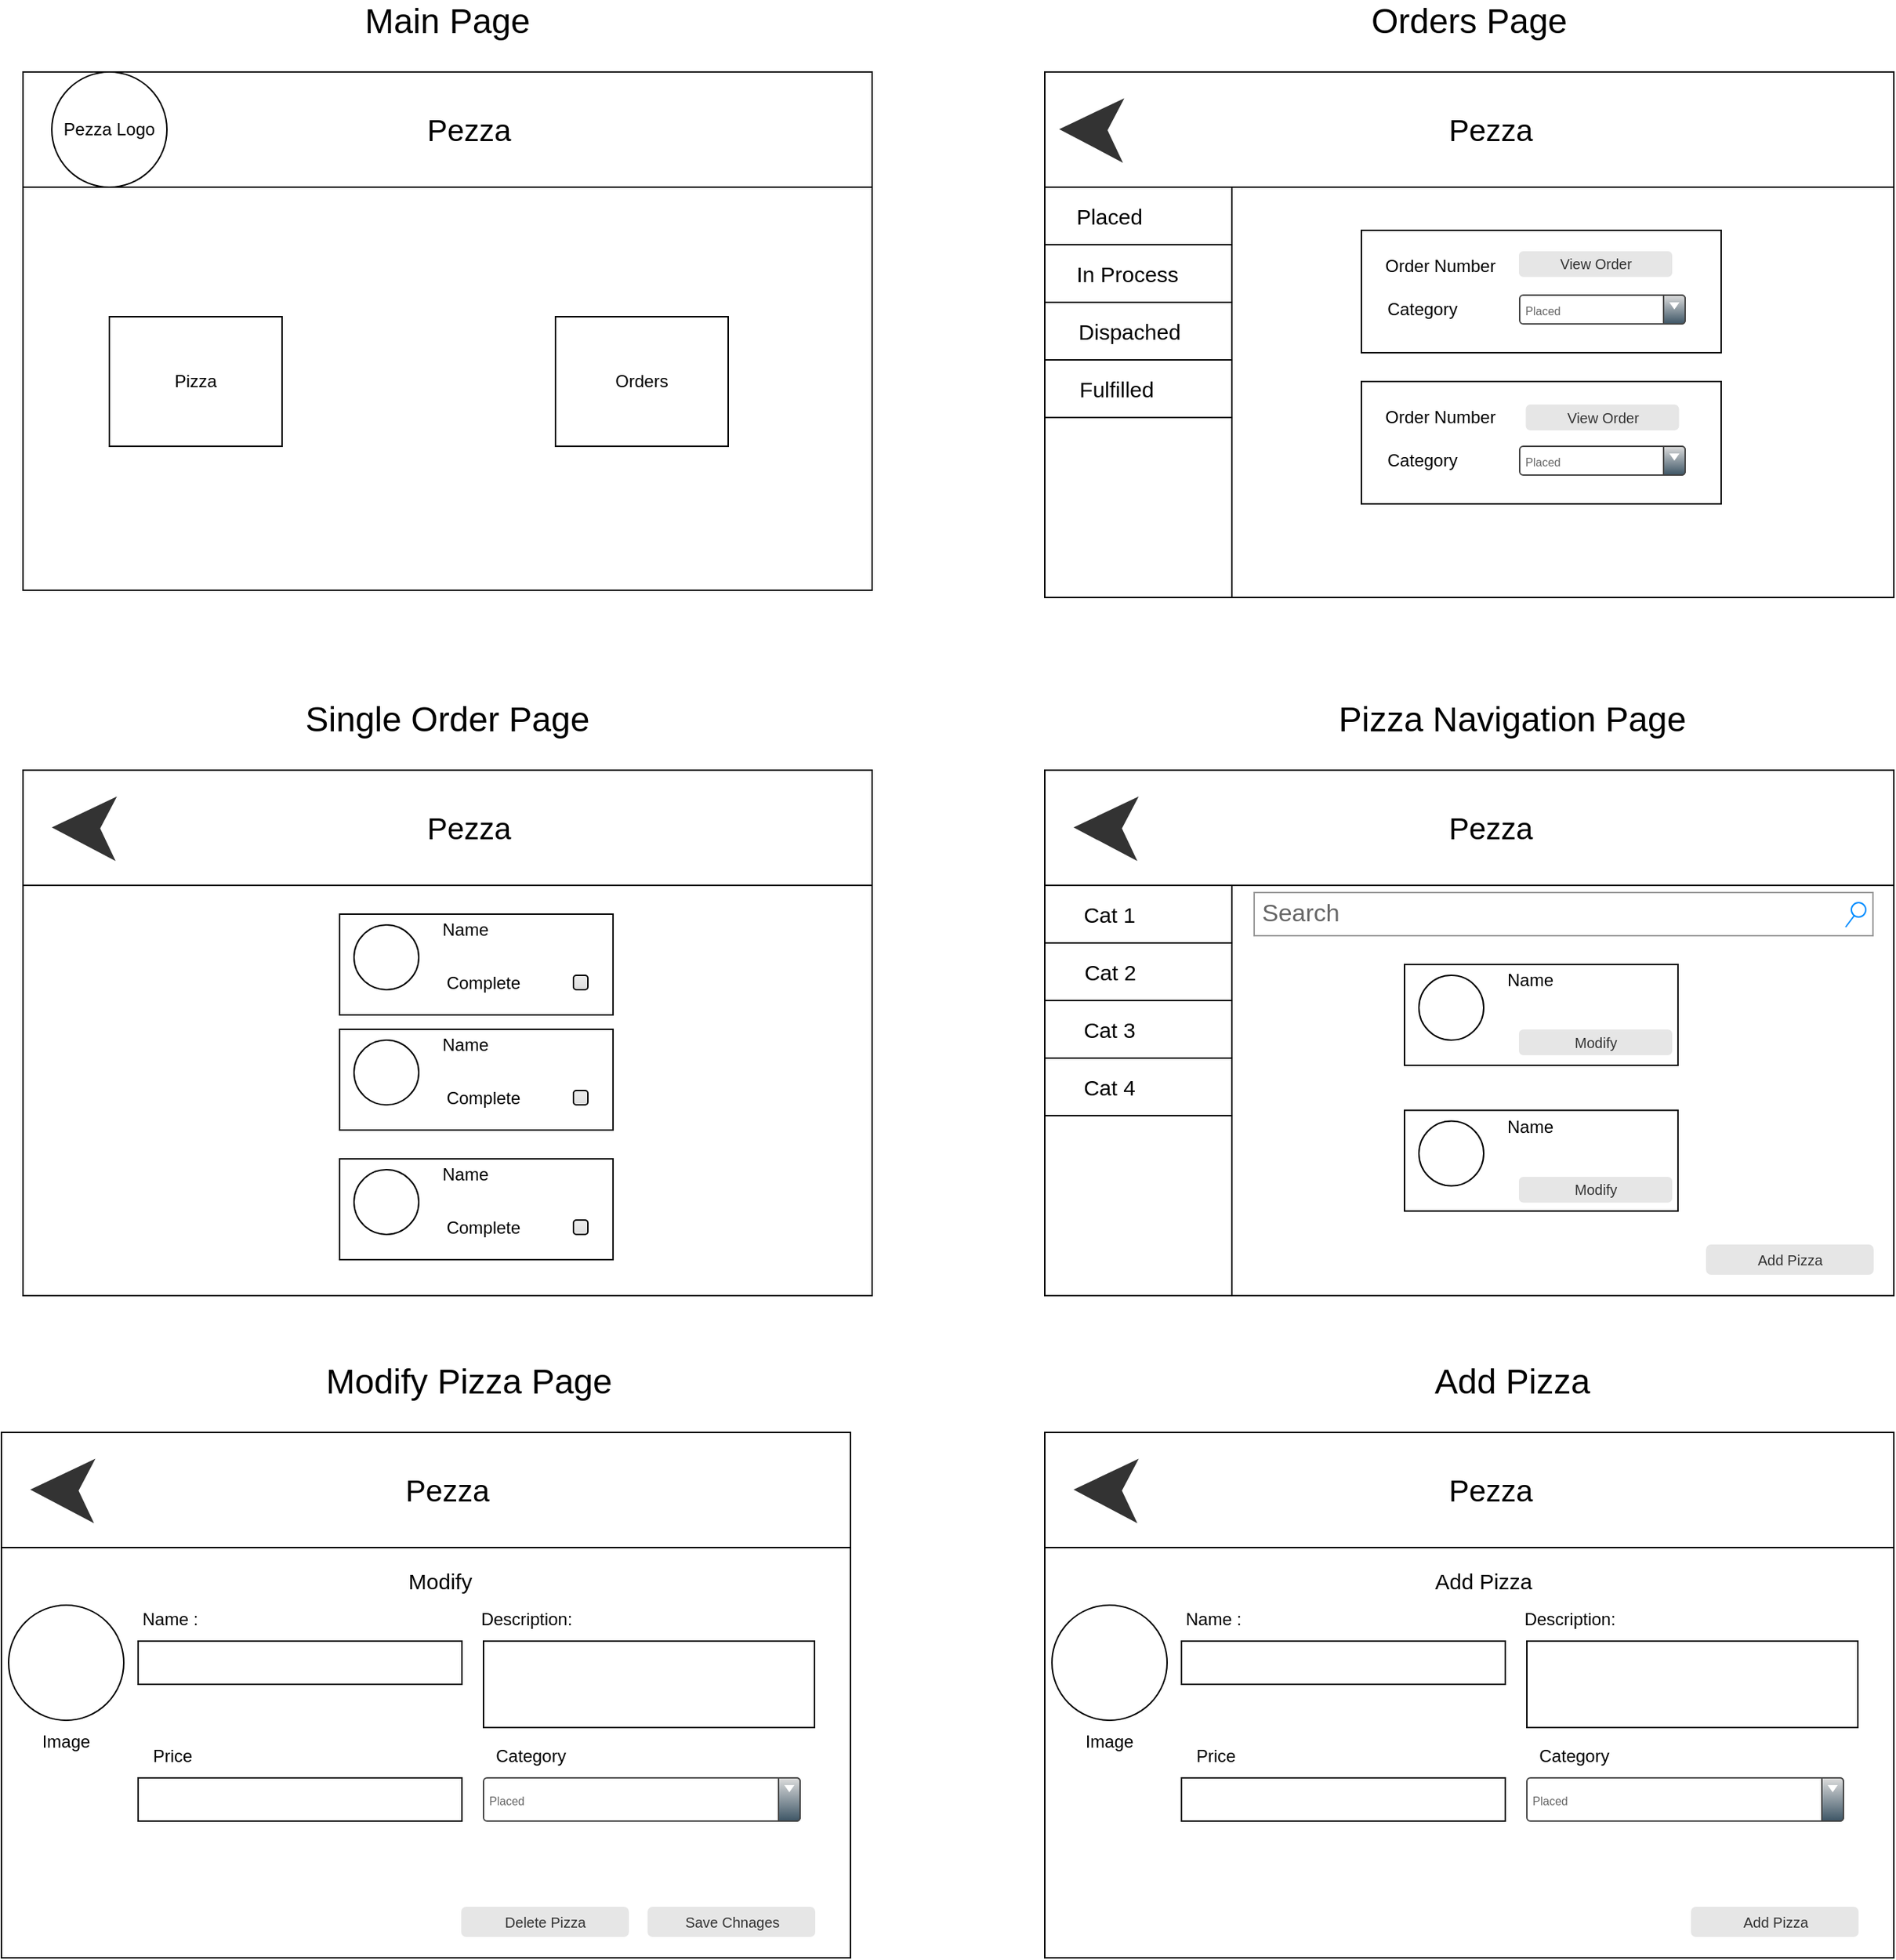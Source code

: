 <mxfile version="24.7.8">
  <diagram name="Page-1" id="03018318-947c-dd8e-b7a3-06fadd420f32">
    <mxGraphModel dx="1909" dy="1129" grid="1" gridSize="10" guides="1" tooltips="1" connect="1" arrows="1" fold="1" page="1" pageScale="1" pageWidth="1100" pageHeight="850" background="#ffffff" math="0" shadow="0">
      <root>
        <mxCell id="0" />
        <mxCell id="1" parent="0" />
        <mxCell id="E7b6t17wuE4V5hdHy_3p-1" value="" style="rounded=0;whiteSpace=wrap;html=1;" parent="1" vertex="1">
          <mxGeometry x="50" y="65" width="590" height="360" as="geometry" />
        </mxCell>
        <mxCell id="E7b6t17wuE4V5hdHy_3p-2" value="" style="rounded=0;whiteSpace=wrap;html=1;" parent="1" vertex="1">
          <mxGeometry x="50" y="65" width="590" height="80" as="geometry" />
        </mxCell>
        <mxCell id="E7b6t17wuE4V5hdHy_3p-3" value="Pezza Logo" style="ellipse;whiteSpace=wrap;html=1;aspect=fixed;" parent="1" vertex="1">
          <mxGeometry x="70" y="65" width="80" height="80" as="geometry" />
        </mxCell>
        <mxCell id="E7b6t17wuE4V5hdHy_3p-4" value="&lt;font style=&quot;font-size: 21px;&quot;&gt;Pezza&lt;/font&gt;" style="text;html=1;align=center;verticalAlign=middle;whiteSpace=wrap;rounded=0;" parent="1" vertex="1">
          <mxGeometry x="270" y="82.5" width="180" height="45" as="geometry" />
        </mxCell>
        <mxCell id="E7b6t17wuE4V5hdHy_3p-6" value="Pizza" style="rounded=0;whiteSpace=wrap;html=1;" parent="1" vertex="1">
          <mxGeometry x="110" y="235" width="120" height="90" as="geometry" />
        </mxCell>
        <mxCell id="E7b6t17wuE4V5hdHy_3p-7" value="Orders" style="rounded=0;whiteSpace=wrap;html=1;" parent="1" vertex="1">
          <mxGeometry x="420" y="235" width="120" height="90" as="geometry" />
        </mxCell>
        <mxCell id="E7b6t17wuE4V5hdHy_3p-9" value="&lt;font style=&quot;font-size: 24px;&quot;&gt;Main Page&lt;/font&gt;" style="text;html=1;align=center;verticalAlign=middle;whiteSpace=wrap;rounded=0;" parent="1" vertex="1">
          <mxGeometry x="240" y="15" width="210" height="30" as="geometry" />
        </mxCell>
        <mxCell id="E7b6t17wuE4V5hdHy_3p-10" value="" style="rounded=0;whiteSpace=wrap;html=1;" parent="1" vertex="1">
          <mxGeometry x="760" y="65" width="590" height="365" as="geometry" />
        </mxCell>
        <mxCell id="E7b6t17wuE4V5hdHy_3p-11" value="" style="rounded=0;whiteSpace=wrap;html=1;" parent="1" vertex="1">
          <mxGeometry x="760" y="65" width="590" height="80" as="geometry" />
        </mxCell>
        <mxCell id="E7b6t17wuE4V5hdHy_3p-13" value="&lt;font style=&quot;font-size: 21px;&quot;&gt;Pezza&lt;/font&gt;" style="text;html=1;align=center;verticalAlign=middle;whiteSpace=wrap;rounded=0;" parent="1" vertex="1">
          <mxGeometry x="980" y="82.5" width="180" height="45" as="geometry" />
        </mxCell>
        <mxCell id="E7b6t17wuE4V5hdHy_3p-17" value="&lt;span style=&quot;font-size: 24px;&quot;&gt;Orders Page&lt;/span&gt;" style="text;html=1;align=center;verticalAlign=middle;whiteSpace=wrap;rounded=0;" parent="1" vertex="1">
          <mxGeometry x="950" y="15" width="210" height="30" as="geometry" />
        </mxCell>
        <mxCell id="E7b6t17wuE4V5hdHy_3p-18" value="" style="rounded=0;whiteSpace=wrap;html=1;" parent="1" vertex="1">
          <mxGeometry x="760" y="145" width="130" height="285" as="geometry" />
        </mxCell>
        <mxCell id="E7b6t17wuE4V5hdHy_3p-23" value="" style="rounded=0;whiteSpace=wrap;html=1;" parent="1" vertex="1">
          <mxGeometry x="760" y="145" width="130" height="40" as="geometry" />
        </mxCell>
        <mxCell id="E7b6t17wuE4V5hdHy_3p-24" value="&lt;font style=&quot;font-size: 15px;&quot;&gt;Placed&lt;/font&gt;" style="text;html=1;align=center;verticalAlign=middle;whiteSpace=wrap;rounded=0;" parent="1" vertex="1">
          <mxGeometry x="780" y="150" width="50" height="30" as="geometry" />
        </mxCell>
        <mxCell id="E7b6t17wuE4V5hdHy_3p-25" value="" style="rounded=0;whiteSpace=wrap;html=1;" parent="1" vertex="1">
          <mxGeometry x="760" y="185" width="130" height="40" as="geometry" />
        </mxCell>
        <mxCell id="E7b6t17wuE4V5hdHy_3p-26" value="&lt;font style=&quot;font-size: 15px;&quot;&gt;In Process&lt;/font&gt;" style="text;html=1;align=center;verticalAlign=middle;whiteSpace=wrap;rounded=0;" parent="1" vertex="1">
          <mxGeometry x="780" y="190" width="75" height="30" as="geometry" />
        </mxCell>
        <mxCell id="E7b6t17wuE4V5hdHy_3p-27" value="" style="rounded=0;whiteSpace=wrap;html=1;" parent="1" vertex="1">
          <mxGeometry x="760" y="225" width="130" height="40" as="geometry" />
        </mxCell>
        <mxCell id="E7b6t17wuE4V5hdHy_3p-28" value="&lt;font style=&quot;font-size: 15px;&quot;&gt;Dispached&lt;/font&gt;" style="text;html=1;align=center;verticalAlign=middle;whiteSpace=wrap;rounded=0;" parent="1" vertex="1">
          <mxGeometry x="780" y="230" width="77.5" height="30" as="geometry" />
        </mxCell>
        <mxCell id="E7b6t17wuE4V5hdHy_3p-29" value="" style="rounded=0;whiteSpace=wrap;html=1;" parent="1" vertex="1">
          <mxGeometry x="760" y="265" width="130" height="40" as="geometry" />
        </mxCell>
        <mxCell id="E7b6t17wuE4V5hdHy_3p-30" value="&lt;font style=&quot;font-size: 15px;&quot;&gt;Fulfilled&lt;/font&gt;" style="text;html=1;align=center;verticalAlign=middle;whiteSpace=wrap;rounded=0;" parent="1" vertex="1">
          <mxGeometry x="780" y="270" width="60" height="30" as="geometry" />
        </mxCell>
        <mxCell id="E7b6t17wuE4V5hdHy_3p-31" value="" style="rounded=0;whiteSpace=wrap;html=1;" parent="1" vertex="1">
          <mxGeometry x="980" y="175" width="250" height="85" as="geometry" />
        </mxCell>
        <mxCell id="E7b6t17wuE4V5hdHy_3p-32" value="Order Number" style="text;html=1;align=center;verticalAlign=middle;whiteSpace=wrap;rounded=0;" parent="1" vertex="1">
          <mxGeometry x="980" y="185" width="110" height="30" as="geometry" />
        </mxCell>
        <mxCell id="E7b6t17wuE4V5hdHy_3p-34" value="Placed" style="strokeWidth=1;html=1;shadow=0;dashed=0;shape=mxgraph.ios.iComboBox;spacingTop=2;spacingLeft=2;align=left;strokeColor=#444444;fontColor=#666666;buttonText=;fontSize=8;fillColor=#dddddd;fillColor2=#3D5565;sketch=0;whiteSpace=wrap;" parent="1" vertex="1">
          <mxGeometry x="1090" y="220" width="115" height="20" as="geometry" />
        </mxCell>
        <mxCell id="E7b6t17wuE4V5hdHy_3p-35" value="Category" style="text;html=1;align=center;verticalAlign=middle;whiteSpace=wrap;rounded=0;" parent="1" vertex="1">
          <mxGeometry x="980" y="218.75" width="85" height="22.5" as="geometry" />
        </mxCell>
        <mxCell id="E7b6t17wuE4V5hdHy_3p-37" value="" style="rounded=0;whiteSpace=wrap;html=1;" parent="1" vertex="1">
          <mxGeometry x="980" y="280" width="250" height="85" as="geometry" />
        </mxCell>
        <mxCell id="E7b6t17wuE4V5hdHy_3p-38" value="Order Number" style="text;html=1;align=center;verticalAlign=middle;whiteSpace=wrap;rounded=0;" parent="1" vertex="1">
          <mxGeometry x="980" y="290" width="110" height="30" as="geometry" />
        </mxCell>
        <mxCell id="E7b6t17wuE4V5hdHy_3p-39" value="Placed" style="strokeWidth=1;html=1;shadow=0;dashed=0;shape=mxgraph.ios.iComboBox;spacingTop=2;spacingLeft=2;align=left;strokeColor=#444444;fontColor=#666666;buttonText=;fontSize=8;fillColor=#dddddd;fillColor2=#3D5565;sketch=0;whiteSpace=wrap;" parent="1" vertex="1">
          <mxGeometry x="1090" y="325" width="115" height="20" as="geometry" />
        </mxCell>
        <mxCell id="E7b6t17wuE4V5hdHy_3p-40" value="Category" style="text;html=1;align=center;verticalAlign=middle;whiteSpace=wrap;rounded=0;" parent="1" vertex="1">
          <mxGeometry x="980" y="323.75" width="85" height="22.5" as="geometry" />
        </mxCell>
        <mxCell id="E7b6t17wuE4V5hdHy_3p-43" value="View Order" style="rounded=1;html=1;shadow=0;dashed=0;whiteSpace=wrap;fontSize=10;fillColor=#E6E6E6;align=center;strokeColor=#E6E6E6;fontColor=#333333;" parent="1" vertex="1">
          <mxGeometry x="1090" y="190" width="105.5" height="16.88" as="geometry" />
        </mxCell>
        <mxCell id="E7b6t17wuE4V5hdHy_3p-44" value="View Order" style="rounded=1;html=1;shadow=0;dashed=0;whiteSpace=wrap;fontSize=10;fillColor=#E6E6E6;align=center;strokeColor=#E6E6E6;fontColor=#333333;" parent="1" vertex="1">
          <mxGeometry x="1094.75" y="296.56" width="105.5" height="16.88" as="geometry" />
        </mxCell>
        <mxCell id="E7b6t17wuE4V5hdHy_3p-45" value="" style="rounded=0;whiteSpace=wrap;html=1;" parent="1" vertex="1">
          <mxGeometry x="50" y="550" width="590" height="365" as="geometry" />
        </mxCell>
        <mxCell id="E7b6t17wuE4V5hdHy_3p-46" value="" style="rounded=0;whiteSpace=wrap;html=1;" parent="1" vertex="1">
          <mxGeometry x="50" y="550" width="590" height="80" as="geometry" />
        </mxCell>
        <mxCell id="E7b6t17wuE4V5hdHy_3p-48" value="&lt;font style=&quot;font-size: 21px;&quot;&gt;Pezza&lt;/font&gt;" style="text;html=1;align=center;verticalAlign=middle;whiteSpace=wrap;rounded=0;" parent="1" vertex="1">
          <mxGeometry x="270" y="567.5" width="180" height="45" as="geometry" />
        </mxCell>
        <mxCell id="E7b6t17wuE4V5hdHy_3p-49" value="&lt;span style=&quot;font-size: 24px;&quot;&gt;Single Order Page&lt;/span&gt;" style="text;html=1;align=center;verticalAlign=middle;whiteSpace=wrap;rounded=0;" parent="1" vertex="1">
          <mxGeometry x="240" y="500" width="210" height="30" as="geometry" />
        </mxCell>
        <mxCell id="E7b6t17wuE4V5hdHy_3p-71" value="" style="rounded=0;whiteSpace=wrap;html=1;fontColor=#333333;fillColor=#ffffff;" parent="1" vertex="1">
          <mxGeometry x="270" y="650" width="190" height="70" as="geometry" />
        </mxCell>
        <mxCell id="E7b6t17wuE4V5hdHy_3p-72" value="" style="rounded=0;whiteSpace=wrap;html=1;fontColor=#333333;fillColor=#ffffff;" parent="1" vertex="1">
          <mxGeometry x="270" y="730" width="190" height="70" as="geometry" />
        </mxCell>
        <mxCell id="E7b6t17wuE4V5hdHy_3p-73" value="" style="rounded=0;whiteSpace=wrap;html=1;fontColor=#333333;fillColor=#ffffff;" parent="1" vertex="1">
          <mxGeometry x="270" y="820" width="190" height="70" as="geometry" />
        </mxCell>
        <mxCell id="E7b6t17wuE4V5hdHy_3p-74" value="" style="ellipse;whiteSpace=wrap;html=1;aspect=fixed;" parent="1" vertex="1">
          <mxGeometry x="280" y="657.5" width="45" height="45" as="geometry" />
        </mxCell>
        <mxCell id="E7b6t17wuE4V5hdHy_3p-75" value="" style="ellipse;whiteSpace=wrap;html=1;aspect=fixed;" parent="1" vertex="1">
          <mxGeometry x="280" y="737.5" width="45" height="45" as="geometry" />
        </mxCell>
        <mxCell id="E7b6t17wuE4V5hdHy_3p-76" value="" style="ellipse;whiteSpace=wrap;html=1;aspect=fixed;" parent="1" vertex="1">
          <mxGeometry x="280" y="827.5" width="45" height="45" as="geometry" />
        </mxCell>
        <mxCell id="E7b6t17wuE4V5hdHy_3p-77" value="Name" style="text;html=1;align=center;verticalAlign=middle;whiteSpace=wrap;rounded=0;" parent="1" vertex="1">
          <mxGeometry x="325" y="650" width="65" height="22.5" as="geometry" />
        </mxCell>
        <mxCell id="E7b6t17wuE4V5hdHy_3p-78" value="Name" style="text;html=1;align=center;verticalAlign=middle;whiteSpace=wrap;rounded=0;" parent="1" vertex="1">
          <mxGeometry x="325" y="730" width="65" height="22.5" as="geometry" />
        </mxCell>
        <mxCell id="E7b6t17wuE4V5hdHy_3p-79" value="Name" style="text;html=1;align=center;verticalAlign=middle;whiteSpace=wrap;rounded=0;" parent="1" vertex="1">
          <mxGeometry x="325" y="820" width="65" height="22.5" as="geometry" />
        </mxCell>
        <mxCell id="E7b6t17wuE4V5hdHy_3p-83" value="" style="html=1;shadow=0;dashed=0;shape=mxgraph.bootstrap.checkbox2;labelPosition=right;verticalLabelPosition=middle;align=left;verticalAlign=middle;gradientColor=#DEDEDE;fillColor=#EDEDED;checked=0;spacing=5;checkedFill=#0085FC;checkedStroke=#ffffff;sketch=0;" parent="1" vertex="1">
          <mxGeometry x="432.5" y="692.5" width="10" height="10" as="geometry" />
        </mxCell>
        <mxCell id="E7b6t17wuE4V5hdHy_3p-84" value="" style="html=1;shadow=0;dashed=0;shape=mxgraph.bootstrap.checkbox2;labelPosition=right;verticalLabelPosition=middle;align=left;verticalAlign=middle;gradientColor=#DEDEDE;fillColor=#EDEDED;checked=0;spacing=5;checkedFill=#0085FC;checkedStroke=#ffffff;sketch=0;" parent="1" vertex="1">
          <mxGeometry x="432.5" y="772.5" width="10" height="10" as="geometry" />
        </mxCell>
        <mxCell id="E7b6t17wuE4V5hdHy_3p-85" value="" style="html=1;shadow=0;dashed=0;shape=mxgraph.bootstrap.checkbox2;labelPosition=right;verticalLabelPosition=middle;align=left;verticalAlign=middle;gradientColor=#DEDEDE;fillColor=#EDEDED;checked=0;spacing=5;checkedFill=#0085FC;checkedStroke=#ffffff;sketch=0;" parent="1" vertex="1">
          <mxGeometry x="432.5" y="862.5" width="10" height="10" as="geometry" />
        </mxCell>
        <mxCell id="E7b6t17wuE4V5hdHy_3p-86" value="Complete" style="text;html=1;align=center;verticalAlign=middle;whiteSpace=wrap;rounded=0;" parent="1" vertex="1">
          <mxGeometry x="340" y="688.75" width="60" height="17.5" as="geometry" />
        </mxCell>
        <mxCell id="E7b6t17wuE4V5hdHy_3p-87" value="Complete" style="text;html=1;align=center;verticalAlign=middle;whiteSpace=wrap;rounded=0;" parent="1" vertex="1">
          <mxGeometry x="340" y="768.75" width="60" height="17.5" as="geometry" />
        </mxCell>
        <mxCell id="E7b6t17wuE4V5hdHy_3p-88" value="Complete" style="text;html=1;align=center;verticalAlign=middle;whiteSpace=wrap;rounded=0;" parent="1" vertex="1">
          <mxGeometry x="340" y="858.75" width="60" height="17.5" as="geometry" />
        </mxCell>
        <mxCell id="E7b6t17wuE4V5hdHy_3p-89" value="" style="endArrow=classic;html=1;rounded=0;strokeColor=#333333;strokeWidth=12;" parent="1" edge="1">
          <mxGeometry width="50" height="50" relative="1" as="geometry">
            <mxPoint x="90" y="590.18" as="sourcePoint" />
            <mxPoint x="70" y="589.76" as="targetPoint" />
          </mxGeometry>
        </mxCell>
        <mxCell id="E7b6t17wuE4V5hdHy_3p-91" value="" style="endArrow=classic;html=1;rounded=0;strokeColor=#333333;strokeWidth=12;" parent="1" edge="1">
          <mxGeometry width="50" height="50" relative="1" as="geometry">
            <mxPoint x="790" y="105.13" as="sourcePoint" />
            <mxPoint x="770" y="104.71" as="targetPoint" />
          </mxGeometry>
        </mxCell>
        <mxCell id="E7b6t17wuE4V5hdHy_3p-92" value="" style="rounded=0;whiteSpace=wrap;html=1;" parent="1" vertex="1">
          <mxGeometry x="760" y="550" width="590" height="365" as="geometry" />
        </mxCell>
        <mxCell id="E7b6t17wuE4V5hdHy_3p-93" value="" style="rounded=0;whiteSpace=wrap;html=1;" parent="1" vertex="1">
          <mxGeometry x="760" y="550" width="590" height="80" as="geometry" />
        </mxCell>
        <mxCell id="E7b6t17wuE4V5hdHy_3p-94" value="&lt;font style=&quot;font-size: 21px;&quot;&gt;Pezza&lt;/font&gt;" style="text;html=1;align=center;verticalAlign=middle;whiteSpace=wrap;rounded=0;" parent="1" vertex="1">
          <mxGeometry x="980" y="567.5" width="180" height="45" as="geometry" />
        </mxCell>
        <mxCell id="E7b6t17wuE4V5hdHy_3p-95" value="&lt;span style=&quot;font-size: 24px;&quot;&gt;Pizza Navigation Page&lt;/span&gt;" style="text;html=1;align=center;verticalAlign=middle;whiteSpace=wrap;rounded=0;" parent="1" vertex="1">
          <mxGeometry x="950" y="500" width="270" height="30" as="geometry" />
        </mxCell>
        <mxCell id="E7b6t17wuE4V5hdHy_3p-111" value="" style="endArrow=classic;html=1;rounded=0;strokeColor=#333333;strokeWidth=12;" parent="1" edge="1">
          <mxGeometry width="50" height="50" relative="1" as="geometry">
            <mxPoint x="800" y="590.18" as="sourcePoint" />
            <mxPoint x="780" y="589.76" as="targetPoint" />
          </mxGeometry>
        </mxCell>
        <mxCell id="E7b6t17wuE4V5hdHy_3p-117" value="Search" style="strokeWidth=1;shadow=0;dashed=0;align=center;html=1;shape=mxgraph.mockup.forms.searchBox;strokeColor=#999999;mainText=;strokeColor2=#008cff;fontColor=#666666;fontSize=17;align=left;spacingLeft=3;whiteSpace=wrap;" parent="1" vertex="1">
          <mxGeometry x="905.5" y="635" width="430" height="30" as="geometry" />
        </mxCell>
        <mxCell id="E7b6t17wuE4V5hdHy_3p-118" value="" style="rounded=0;whiteSpace=wrap;html=1;" parent="1" vertex="1">
          <mxGeometry x="760" y="630" width="130" height="285" as="geometry" />
        </mxCell>
        <mxCell id="E7b6t17wuE4V5hdHy_3p-129" value="" style="rounded=0;whiteSpace=wrap;html=1;" parent="1" vertex="1">
          <mxGeometry x="760" y="630" width="130" height="40" as="geometry" />
        </mxCell>
        <mxCell id="E7b6t17wuE4V5hdHy_3p-130" value="&lt;span style=&quot;font-size: 15px;&quot;&gt;Cat 1&lt;/span&gt;" style="text;html=1;align=center;verticalAlign=middle;whiteSpace=wrap;rounded=0;" parent="1" vertex="1">
          <mxGeometry x="780" y="635" width="50" height="30" as="geometry" />
        </mxCell>
        <mxCell id="E7b6t17wuE4V5hdHy_3p-131" value="" style="rounded=0;whiteSpace=wrap;html=1;" parent="1" vertex="1">
          <mxGeometry x="760" y="670" width="130" height="40" as="geometry" />
        </mxCell>
        <mxCell id="E7b6t17wuE4V5hdHy_3p-132" value="&lt;span style=&quot;font-size: 15px;&quot;&gt;Cat 2&lt;/span&gt;" style="text;html=1;align=center;verticalAlign=middle;whiteSpace=wrap;rounded=0;" parent="1" vertex="1">
          <mxGeometry x="767.5" y="675" width="75" height="30" as="geometry" />
        </mxCell>
        <mxCell id="E7b6t17wuE4V5hdHy_3p-133" value="" style="rounded=0;whiteSpace=wrap;html=1;" parent="1" vertex="1">
          <mxGeometry x="760" y="710" width="130" height="40" as="geometry" />
        </mxCell>
        <mxCell id="E7b6t17wuE4V5hdHy_3p-134" value="&lt;span style=&quot;font-size: 15px;&quot;&gt;Cat 3&lt;/span&gt;" style="text;html=1;align=center;verticalAlign=middle;whiteSpace=wrap;rounded=0;" parent="1" vertex="1">
          <mxGeometry x="766.25" y="712.5" width="77.5" height="35" as="geometry" />
        </mxCell>
        <mxCell id="E7b6t17wuE4V5hdHy_3p-135" value="" style="rounded=0;whiteSpace=wrap;html=1;" parent="1" vertex="1">
          <mxGeometry x="760" y="750" width="130" height="40" as="geometry" />
        </mxCell>
        <mxCell id="E7b6t17wuE4V5hdHy_3p-136" value="&lt;span style=&quot;font-size: 15px;&quot;&gt;Cat 4&lt;/span&gt;" style="text;html=1;align=center;verticalAlign=middle;whiteSpace=wrap;rounded=0;" parent="1" vertex="1">
          <mxGeometry x="775" y="755" width="60" height="30" as="geometry" />
        </mxCell>
        <mxCell id="E7b6t17wuE4V5hdHy_3p-139" value="Add Pizza" style="rounded=1;html=1;shadow=0;dashed=0;whiteSpace=wrap;fontSize=10;fillColor=#E6E6E6;align=center;strokeColor=#E6E6E6;fontColor=#333333;" parent="1" vertex="1">
          <mxGeometry x="1220" y="880" width="115.5" height="20" as="geometry" />
        </mxCell>
        <mxCell id="E7b6t17wuE4V5hdHy_3p-140" value="" style="rounded=0;whiteSpace=wrap;html=1;fontColor=#333333;fillColor=#ffffff;" parent="1" vertex="1">
          <mxGeometry x="1010" y="685" width="190" height="70" as="geometry" />
        </mxCell>
        <mxCell id="E7b6t17wuE4V5hdHy_3p-141" value="" style="rounded=0;whiteSpace=wrap;html=1;fontColor=#333333;fillColor=#ffffff;" parent="1" vertex="1">
          <mxGeometry x="1010" y="786.25" width="190" height="70" as="geometry" />
        </mxCell>
        <mxCell id="E7b6t17wuE4V5hdHy_3p-143" value="" style="ellipse;whiteSpace=wrap;html=1;aspect=fixed;" parent="1" vertex="1">
          <mxGeometry x="1020" y="692.5" width="45" height="45" as="geometry" />
        </mxCell>
        <mxCell id="E7b6t17wuE4V5hdHy_3p-144" value="" style="ellipse;whiteSpace=wrap;html=1;aspect=fixed;" parent="1" vertex="1">
          <mxGeometry x="1020" y="793.75" width="45" height="45" as="geometry" />
        </mxCell>
        <mxCell id="E7b6t17wuE4V5hdHy_3p-146" value="Name" style="text;html=1;align=center;verticalAlign=middle;whiteSpace=wrap;rounded=0;" parent="1" vertex="1">
          <mxGeometry x="1065" y="685" width="65" height="22.5" as="geometry" />
        </mxCell>
        <mxCell id="E7b6t17wuE4V5hdHy_3p-147" value="Name" style="text;html=1;align=center;verticalAlign=middle;whiteSpace=wrap;rounded=0;" parent="1" vertex="1">
          <mxGeometry x="1065" y="786.25" width="65" height="22.5" as="geometry" />
        </mxCell>
        <mxCell id="E7b6t17wuE4V5hdHy_3p-156" value="Modify" style="rounded=1;html=1;shadow=0;dashed=0;whiteSpace=wrap;fontSize=10;fillColor=#E6E6E6;align=center;strokeColor=#E6E6E6;fontColor=#333333;" parent="1" vertex="1">
          <mxGeometry x="1090" y="730.62" width="105.5" height="16.88" as="geometry" />
        </mxCell>
        <mxCell id="E7b6t17wuE4V5hdHy_3p-157" value="Modify" style="rounded=1;html=1;shadow=0;dashed=0;whiteSpace=wrap;fontSize=10;fillColor=#E6E6E6;align=center;strokeColor=#E6E6E6;fontColor=#333333;" parent="1" vertex="1">
          <mxGeometry x="1090" y="833.0" width="105.5" height="16.88" as="geometry" />
        </mxCell>
        <mxCell id="E7b6t17wuE4V5hdHy_3p-158" value="" style="rounded=0;whiteSpace=wrap;html=1;" parent="1" vertex="1">
          <mxGeometry x="35" y="1010" width="590" height="365" as="geometry" />
        </mxCell>
        <mxCell id="E7b6t17wuE4V5hdHy_3p-159" value="" style="rounded=0;whiteSpace=wrap;html=1;" parent="1" vertex="1">
          <mxGeometry x="35" y="1010" width="590" height="80" as="geometry" />
        </mxCell>
        <mxCell id="E7b6t17wuE4V5hdHy_3p-160" value="&lt;font style=&quot;font-size: 21px;&quot;&gt;Pezza&lt;/font&gt;" style="text;html=1;align=center;verticalAlign=middle;whiteSpace=wrap;rounded=0;" parent="1" vertex="1">
          <mxGeometry x="255" y="1027.5" width="180" height="45" as="geometry" />
        </mxCell>
        <mxCell id="E7b6t17wuE4V5hdHy_3p-161" value="&lt;span style=&quot;font-size: 24px;&quot;&gt;Modify Pizza Page&lt;/span&gt;" style="text;html=1;align=center;verticalAlign=middle;whiteSpace=wrap;rounded=0;" parent="1" vertex="1">
          <mxGeometry x="225" y="960" width="270" height="30" as="geometry" />
        </mxCell>
        <mxCell id="E7b6t17wuE4V5hdHy_3p-162" value="" style="endArrow=classic;html=1;rounded=0;strokeColor=#333333;strokeWidth=12;" parent="1" edge="1">
          <mxGeometry width="50" height="50" relative="1" as="geometry">
            <mxPoint x="75" y="1050.18" as="sourcePoint" />
            <mxPoint x="55" y="1049.76" as="targetPoint" />
          </mxGeometry>
        </mxCell>
        <mxCell id="E7b6t17wuE4V5hdHy_3p-191" value="" style="ellipse;whiteSpace=wrap;html=1;aspect=fixed;" parent="1" vertex="1">
          <mxGeometry x="40" y="1130" width="80" height="80" as="geometry" />
        </mxCell>
        <mxCell id="E7b6t17wuE4V5hdHy_3p-192" value="Image" style="text;html=1;align=center;verticalAlign=middle;whiteSpace=wrap;rounded=0;" parent="1" vertex="1">
          <mxGeometry x="50" y="1210" width="60" height="30" as="geometry" />
        </mxCell>
        <mxCell id="E7b6t17wuE4V5hdHy_3p-193" value="" style="rounded=0;whiteSpace=wrap;html=1;" parent="1" vertex="1">
          <mxGeometry x="130" y="1155" width="225" height="30" as="geometry" />
        </mxCell>
        <mxCell id="E7b6t17wuE4V5hdHy_3p-194" value="Name :&amp;nbsp;" style="text;html=1;align=center;verticalAlign=middle;whiteSpace=wrap;rounded=0;" parent="1" vertex="1">
          <mxGeometry x="130" y="1125" width="47.5" height="30" as="geometry" />
        </mxCell>
        <mxCell id="E7b6t17wuE4V5hdHy_3p-195" value="" style="rounded=0;whiteSpace=wrap;html=1;" parent="1" vertex="1">
          <mxGeometry x="370" y="1155" width="230" height="60" as="geometry" />
        </mxCell>
        <mxCell id="E7b6t17wuE4V5hdHy_3p-196" value="Description:" style="text;html=1;align=center;verticalAlign=middle;whiteSpace=wrap;rounded=0;" parent="1" vertex="1">
          <mxGeometry x="370" y="1125" width="60" height="30" as="geometry" />
        </mxCell>
        <mxCell id="E7b6t17wuE4V5hdHy_3p-197" value="" style="rounded=0;whiteSpace=wrap;html=1;" parent="1" vertex="1">
          <mxGeometry x="130" y="1250" width="225" height="30" as="geometry" />
        </mxCell>
        <mxCell id="E7b6t17wuE4V5hdHy_3p-198" value="Price" style="text;html=1;align=center;verticalAlign=middle;whiteSpace=wrap;rounded=0;" parent="1" vertex="1">
          <mxGeometry x="130" y="1220" width="47.5" height="30" as="geometry" />
        </mxCell>
        <mxCell id="E7b6t17wuE4V5hdHy_3p-200" value="Placed" style="strokeWidth=1;html=1;shadow=0;dashed=0;shape=mxgraph.ios.iComboBox;spacingTop=2;spacingLeft=2;align=left;strokeColor=#444444;fontColor=#666666;buttonText=;fontSize=8;fillColor=#dddddd;fillColor2=#3D5565;sketch=0;whiteSpace=wrap;" parent="1" vertex="1">
          <mxGeometry x="370" y="1250" width="220" height="30" as="geometry" />
        </mxCell>
        <mxCell id="E7b6t17wuE4V5hdHy_3p-201" value="Category" style="text;html=1;align=center;verticalAlign=middle;whiteSpace=wrap;rounded=0;" parent="1" vertex="1">
          <mxGeometry x="372.5" y="1220" width="60" height="30" as="geometry" />
        </mxCell>
        <mxCell id="E7b6t17wuE4V5hdHy_3p-202" value="Save Chnages" style="rounded=1;html=1;shadow=0;dashed=0;whiteSpace=wrap;fontSize=10;fillColor=#E6E6E6;align=center;strokeColor=#E6E6E6;fontColor=#333333;" parent="1" vertex="1">
          <mxGeometry x="484.5" y="1340" width="115.5" height="20" as="geometry" />
        </mxCell>
        <mxCell id="E7b6t17wuE4V5hdHy_3p-203" value="Delete Pizza" style="rounded=1;html=1;shadow=0;dashed=0;whiteSpace=wrap;fontSize=10;fillColor=#E6E6E6;align=center;strokeColor=#E6E6E6;fontColor=#333333;" parent="1" vertex="1">
          <mxGeometry x="355" y="1340" width="115.5" height="20" as="geometry" />
        </mxCell>
        <mxCell id="E7b6t17wuE4V5hdHy_3p-204" value="&lt;span style=&quot;font-size: 15px;&quot;&gt;Modify&lt;/span&gt;" style="text;html=1;align=center;verticalAlign=middle;whiteSpace=wrap;rounded=0;" parent="1" vertex="1">
          <mxGeometry x="250" y="1090" width="180" height="45" as="geometry" />
        </mxCell>
        <mxCell id="E7b6t17wuE4V5hdHy_3p-205" value="" style="rounded=0;whiteSpace=wrap;html=1;" parent="1" vertex="1">
          <mxGeometry x="760" y="1010" width="590" height="365" as="geometry" />
        </mxCell>
        <mxCell id="E7b6t17wuE4V5hdHy_3p-206" value="" style="rounded=0;whiteSpace=wrap;html=1;" parent="1" vertex="1">
          <mxGeometry x="760" y="1010" width="590" height="80" as="geometry" />
        </mxCell>
        <mxCell id="E7b6t17wuE4V5hdHy_3p-207" value="&lt;font style=&quot;font-size: 21px;&quot;&gt;Pezza&lt;/font&gt;" style="text;html=1;align=center;verticalAlign=middle;whiteSpace=wrap;rounded=0;" parent="1" vertex="1">
          <mxGeometry x="980" y="1027.5" width="180" height="45" as="geometry" />
        </mxCell>
        <mxCell id="E7b6t17wuE4V5hdHy_3p-208" value="&lt;span style=&quot;font-size: 24px;&quot;&gt;Add Pizza&lt;/span&gt;" style="text;html=1;align=center;verticalAlign=middle;whiteSpace=wrap;rounded=0;" parent="1" vertex="1">
          <mxGeometry x="950" y="960" width="270" height="30" as="geometry" />
        </mxCell>
        <mxCell id="E7b6t17wuE4V5hdHy_3p-209" value="" style="endArrow=classic;html=1;rounded=0;strokeColor=#333333;strokeWidth=12;" parent="1" edge="1">
          <mxGeometry width="50" height="50" relative="1" as="geometry">
            <mxPoint x="800" y="1050.18" as="sourcePoint" />
            <mxPoint x="780" y="1049.76" as="targetPoint" />
          </mxGeometry>
        </mxCell>
        <mxCell id="E7b6t17wuE4V5hdHy_3p-210" value="" style="ellipse;whiteSpace=wrap;html=1;aspect=fixed;" parent="1" vertex="1">
          <mxGeometry x="765" y="1130" width="80" height="80" as="geometry" />
        </mxCell>
        <mxCell id="E7b6t17wuE4V5hdHy_3p-211" value="Image" style="text;html=1;align=center;verticalAlign=middle;whiteSpace=wrap;rounded=0;" parent="1" vertex="1">
          <mxGeometry x="775" y="1210" width="60" height="30" as="geometry" />
        </mxCell>
        <mxCell id="E7b6t17wuE4V5hdHy_3p-212" value="" style="rounded=0;whiteSpace=wrap;html=1;" parent="1" vertex="1">
          <mxGeometry x="855" y="1155" width="225" height="30" as="geometry" />
        </mxCell>
        <mxCell id="E7b6t17wuE4V5hdHy_3p-213" value="Name :&amp;nbsp;" style="text;html=1;align=center;verticalAlign=middle;whiteSpace=wrap;rounded=0;" parent="1" vertex="1">
          <mxGeometry x="855" y="1125" width="47.5" height="30" as="geometry" />
        </mxCell>
        <mxCell id="E7b6t17wuE4V5hdHy_3p-214" value="" style="rounded=0;whiteSpace=wrap;html=1;" parent="1" vertex="1">
          <mxGeometry x="1095" y="1155" width="230" height="60" as="geometry" />
        </mxCell>
        <mxCell id="E7b6t17wuE4V5hdHy_3p-215" value="Description:" style="text;html=1;align=center;verticalAlign=middle;whiteSpace=wrap;rounded=0;" parent="1" vertex="1">
          <mxGeometry x="1095" y="1125" width="60" height="30" as="geometry" />
        </mxCell>
        <mxCell id="E7b6t17wuE4V5hdHy_3p-216" value="" style="rounded=0;whiteSpace=wrap;html=1;" parent="1" vertex="1">
          <mxGeometry x="855" y="1250" width="225" height="30" as="geometry" />
        </mxCell>
        <mxCell id="E7b6t17wuE4V5hdHy_3p-217" value="Price" style="text;html=1;align=center;verticalAlign=middle;whiteSpace=wrap;rounded=0;" parent="1" vertex="1">
          <mxGeometry x="855" y="1220" width="47.5" height="30" as="geometry" />
        </mxCell>
        <mxCell id="E7b6t17wuE4V5hdHy_3p-218" value="Placed" style="strokeWidth=1;html=1;shadow=0;dashed=0;shape=mxgraph.ios.iComboBox;spacingTop=2;spacingLeft=2;align=left;strokeColor=#444444;fontColor=#666666;buttonText=;fontSize=8;fillColor=#dddddd;fillColor2=#3D5565;sketch=0;whiteSpace=wrap;" parent="1" vertex="1">
          <mxGeometry x="1095" y="1250" width="220" height="30" as="geometry" />
        </mxCell>
        <mxCell id="E7b6t17wuE4V5hdHy_3p-219" value="Category" style="text;html=1;align=center;verticalAlign=middle;whiteSpace=wrap;rounded=0;" parent="1" vertex="1">
          <mxGeometry x="1097.5" y="1220" width="60" height="30" as="geometry" />
        </mxCell>
        <mxCell id="E7b6t17wuE4V5hdHy_3p-220" value="Add Pizza" style="rounded=1;html=1;shadow=0;dashed=0;whiteSpace=wrap;fontSize=10;fillColor=#E6E6E6;align=center;strokeColor=#E6E6E6;fontColor=#333333;" parent="1" vertex="1">
          <mxGeometry x="1209.5" y="1340" width="115.5" height="20" as="geometry" />
        </mxCell>
        <mxCell id="E7b6t17wuE4V5hdHy_3p-222" value="&lt;span style=&quot;font-size: 15px;&quot;&gt;Add Pizza&lt;/span&gt;" style="text;html=1;align=center;verticalAlign=middle;whiteSpace=wrap;rounded=0;" parent="1" vertex="1">
          <mxGeometry x="975" y="1090" width="180" height="45" as="geometry" />
        </mxCell>
      </root>
    </mxGraphModel>
  </diagram>
</mxfile>
